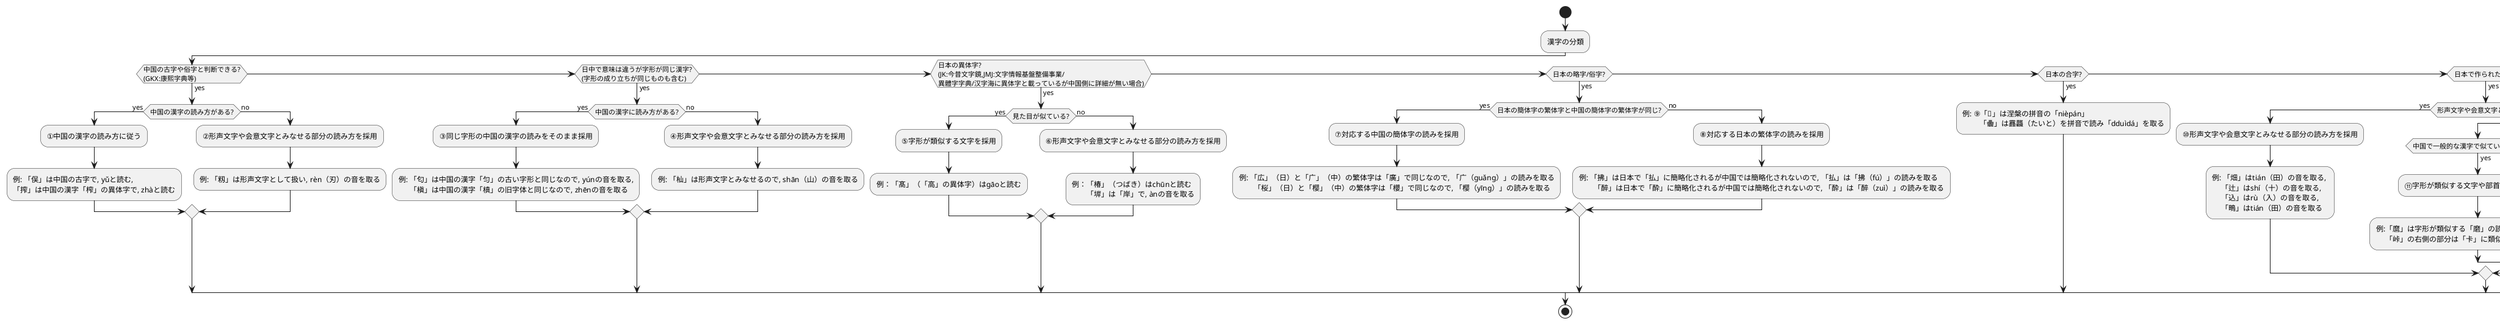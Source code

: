 @startuml
start
:漢字の分類;
if (中国の古字や俗字と判断できる?\n(GKX:康熙字典等)) then (yes)
    if (中国の漢字の読み方がある?) then (yes)
        :①中国の漢字の読み方に従う;
        :例: 「俣」は中国の古字で, yǔと読む, \n「搾」は中国の漢字「榨」の異体字で, zhàと読む;
    else (no)
        :②形声文字や会意文字とみなせる部分の読み方を採用;
        :例: 「籾」は形声文字として扱い, rèn（刃）の音を取る;
    endif
elseif (日中で意味は違うが字形が同じ漢字?\n(字形の成り立ちが同じものも含む)) then (yes)
    if (中国の漢字に読み方がある?) then (yes)
        :③同じ字形の中国の漢字の読みをそのまま採用;
        :例: 「匂」は中国の漢字「匀」の古い字形と同じなので, yúnの音を取る,\n 　 「槇」は中国の漢字「槙」の旧字体と同じなので, zhēnの音を取る;
    else (no)
        :④形声文字や会意文字とみなせる部分の読み方を採用;
        :例: 「杣」は形声文字とみなせるので, shān（山）の音を取る;
    endif
elseif (日本の異体字?\n(JK:今昔文字鏡,JMJ:文字情報基盤整備事業/\n異體字字典/汉字海に異体字と載っているが中国側に詳細が無い場合)) then (yes)
    if (見た目が似ている?) then (yes)
        :⑤字形が類似する文字を採用;
        :例：「髙」（「高」の異体字）はgāoと読む;
    else (no)
        :⑥形声文字や会意文字とみなせる部分の読み方を採用;
        :例：「椿」（つばき）はchūnと読む
        　　「堓」は「岸」で, ànの音を取る;
    endif
elseif (日本の略字/俗字?) then (yes)
    if (日本の簡体字の繁体字と中国の簡体字の繁体字が同じ?) then (yes)
        :⑦対応する中国の簡体字の読みを採用;
        :例: 「広」（日）と「广」（中）の繁体字は「廣」で同じなので, 「广（guǎng）」の読みを取る
        　　「桜」（日）と「樱」（中）の繁体字は「櫻」で同じなので, 「樱（yīng）」の読みを取る;
    else (no)
        :⑧対応する日本の繁体字の読みを採用;
        :例: 「拂」は日本で「払」に簡略化されるが中国では簡略化されないので, 「払」は「拂（fú）」の読みを取る
        　　「醉」は日本で「酔」に簡略化されるが中国では簡略化されないので, 「酔」は「醉（zuì）」の読みを取る;
    endif
elseif (日本の合字?) then (yes)
    :例: ⑨「𢌽」は涅槃の拼音の「nièpán」\n　　 「𱁬」は䨺龘（たいと）を拼音で読み「dduìdá」を取る;
elseif (日本で作られた漢字?) then (yes)
    if (形声文字や会意文字とみなせる?) then (yes)
        :⑩形声文字や会意文字とみなせる部分の読み方を採用;
        :例: 「畑」はtián（田）の音を取る, \n　 「辻」はshí（十）の音を取る, \n　 「込」はrù（入）の音を取る, \n　 「鴫」はtián（田）の音を取る;
    else (no)
        if (中国で一般的な漢字で似ているものがある?) then (yes)
            :⑪字形が類似する文字や部首の読み方を採用;
            :例:「麿」は字形が類似する「磨」の読みmóを取る,
            　 「峠」の右側の部分は「卡」に類似するため, kǎの音を取る;
        elseif (中国で似ている意味の漢字がある?) then (yes)
            :⑫似ている意味の漢字の読み方を採用;
            :例: 「𭬺(巣籠もり)」は「蛰(zhé)」が意味的に近いのでzhéを取る。;
        elseif (英語を漢字にしたもの?) then (yes)
            :⑬字形が類似する文字や部首の読み方を採用;
            :例: 「𫡷(ヘクタール)」は、英語のhectareを取る。;
        endif
    endif
else (no)
    if (朝鮮漢字/古壮字/字喃?) then (yes)
        :⑭今回は除外する;
    endif
endif
stop
@enduml